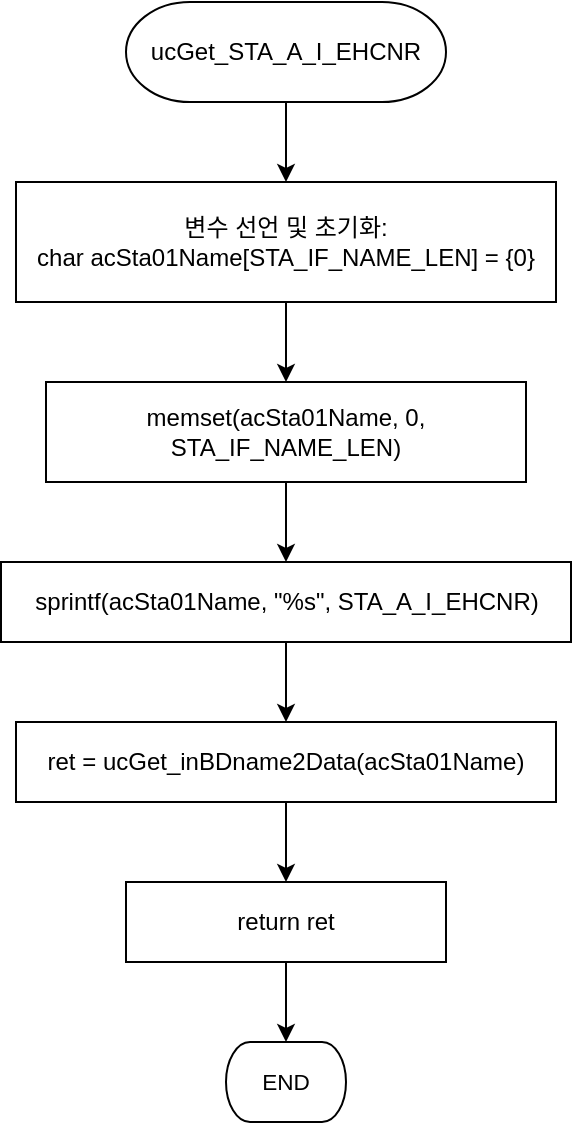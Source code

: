 <mxfile version="20.3.0" type="device" pages="9"><diagram id="JF5YSThCYbUpvrG5-Uv7" name="ucGet_STA_A_I_EHCNR"><mxGraphModel dx="1209" dy="844" grid="1" gridSize="10" guides="1" tooltips="1" connect="1" arrows="1" fold="1" page="1" pageScale="1" pageWidth="827" pageHeight="1169" math="0" shadow="0"><root><mxCell id="0"/><mxCell id="1" parent="0"/><UserObject label="&lt;div style=&quot;&quot;&gt;&lt;font style=&quot;direction: ltr; line-height: 120%; opacity: 1;&quot;&gt;ucGet_STA_A_I_EHCNR&lt;/font&gt;&lt;/div&gt;" tags="순서도" id="VVf051il2FHT8cpVRX6x-1"><mxCell style="verticalAlign=middle;align=center;overflow=width;vsdxID=2;fillColor=#FFFFFF;gradientColor=none;shape=stencil(tVLLDsIgEPwajiQIMfFe638Qu22JCM2Ctv69kK0Rm9qDibeZndkXC1NV6PUATIoQ0V9gNE3smToyKY3rAU1MiKmaqar1CB36m2uIDzo7M7r6e64wUZ4UOUWKB9GdIH4irzWu8B42vRrPScNFXZzN+5mvl3qJXE8mcPRRR+Pdh2Y1dsBTE95a3c0TkBRGgKEIb6wg1/r+ssCXd/vLCgm8z9caa+n6pb48dwrRV1H1Ew==);strokeColor=#000000;spacingTop=-1;spacingBottom=-1;spacingLeft=-1;spacingRight=-1;points=[[0.5,1,0],[0.5,0,0],[0,0.5,0],[1,0.5,0]];labelBackgroundColor=none;rounded=0;html=1;whiteSpace=wrap;strokeWidth=1;fontStyle=0" parent="1" vertex="1"><mxGeometry x="255" y="120" width="160" height="50" as="geometry"/></mxCell></UserObject><mxCell id="VVf051il2FHT8cpVRX6x-2" value="변수 선언 및 초기화:&lt;br&gt;char acSta01Name[STA_IF_NAME_LEN] = {0}" style="rounded=0;whiteSpace=wrap;html=1;strokeWidth=1;fontStyle=0;fillColor=none;strokeColor=#000000;" parent="1" vertex="1"><mxGeometry x="200" y="210" width="270" height="60" as="geometry"/></mxCell><mxCell id="VVf051il2FHT8cpVRX6x-3" value="memset(acSta01Name, 0, STA_IF_NAME_LEN)" style="rounded=0;whiteSpace=wrap;html=1;strokeWidth=1;fontStyle=0;fillColor=none;strokeColor=#000000;" parent="1" vertex="1"><mxGeometry x="215" y="310" width="240" height="50" as="geometry"/></mxCell><mxCell id="VVf051il2FHT8cpVRX6x-4" value="sprintf(acSta01Name, &quot;%s&quot;, STA_A_I_EHCNR)" style="rounded=0;whiteSpace=wrap;html=1;strokeWidth=1;fontStyle=0;fillColor=none;strokeColor=#000000;" parent="1" vertex="1"><mxGeometry x="192.5" y="400" width="285" height="40" as="geometry"/></mxCell><mxCell id="VVf051il2FHT8cpVRX6x-5" value="ret = ucGet_inBDname2Data(acSta01Name)" style="rounded=0;whiteSpace=wrap;html=1;strokeWidth=1;fontStyle=0;fillColor=none;strokeColor=#000000;" parent="1" vertex="1"><mxGeometry x="200" y="480" width="270" height="40" as="geometry"/></mxCell><mxCell id="VVf051il2FHT8cpVRX6x-6" value="return ret" style="rounded=0;whiteSpace=wrap;html=1;strokeWidth=1;fontStyle=0;fillColor=none;strokeColor=#000000;" parent="1" vertex="1"><mxGeometry x="255" y="560" width="160" height="40" as="geometry"/></mxCell><UserObject label="&lt;div style=&quot;font-size: 1px&quot;&gt;&lt;font style=&quot;font-size:11.29px;font-family:Arial;color:#000000;direction:ltr;letter-spacing:0px;line-height:120%;opacity:1&quot;&gt;END&lt;br&gt;&lt;/font&gt;&lt;/div&gt;" tags="순서도" id="VVf051il2FHT8cpVRX6x-7"><mxCell style="verticalAlign=middle;align=center;overflow=width;vsdxID=77;fillColor=#FFFFFF;gradientColor=none;shape=stencil(tVLLDsIgEPwajiQIMfFe638Qu22JCM2Ctv69kK0Rm9qDibeZndkXC1NV6PUATIoQ0V9gNE3smToyKY3rAU1MiKmaqar1CB36m2uIDzo7M7r6e64wUZ4UOUWKB9GdIH4irzWu8B42vRrPScNFXZzN+5mvl3qJXE8mcPRRR+Pdh2Y1dsBTE95a3c0TkBRGgKEIb6wg1/r+ssCXd/vLCgm8z9caa+n6pb48dwrRV1H1Ew==);strokeColor=#000000;spacingTop=-1;spacingBottom=-1;spacingLeft=-1;spacingRight=-1;points=[[0.5,1,0],[0.5,0,0],[0,0.5,0],[1,0.5,0]];labelBackgroundColor=none;rounded=0;html=1;whiteSpace=wrap;strokeWidth=1;fontStyle=0" parent="1" vertex="1"><mxGeometry x="305" y="640" width="60" height="40" as="geometry"/></mxCell></UserObject><mxCell id="VVf051il2FHT8cpVRX6x-8" value="" style="endArrow=classic;html=1;rounded=0;exitX=0.5;exitY=1;exitDx=0;exitDy=0;exitPerimeter=0;entryX=0.5;entryY=0;entryDx=0;entryDy=0;" parent="1" source="VVf051il2FHT8cpVRX6x-1" target="VVf051il2FHT8cpVRX6x-2" edge="1"><mxGeometry width="50" height="50" relative="1" as="geometry"><mxPoint x="335" y="190" as="sourcePoint"/><mxPoint x="335" y="210" as="targetPoint"/></mxGeometry></mxCell><mxCell id="VVf051il2FHT8cpVRX6x-9" value="" style="endArrow=classic;html=1;rounded=0;exitX=0.5;exitY=1;exitDx=0;exitDy=0;entryX=0.5;entryY=0;entryDx=0;entryDy=0;" parent="1" source="VVf051il2FHT8cpVRX6x-2" target="VVf051il2FHT8cpVRX6x-3" edge="1"><mxGeometry width="50" height="50" relative="1" as="geometry"><mxPoint x="335" y="280" as="sourcePoint"/><mxPoint x="335" y="310" as="targetPoint"/></mxGeometry></mxCell><mxCell id="VVf051il2FHT8cpVRX6x-10" value="" style="endArrow=classic;html=1;rounded=0;exitX=0.5;exitY=1;exitDx=0;exitDy=0;entryX=0.5;entryY=0;entryDx=0;entryDy=0;" parent="1" source="VVf051il2FHT8cpVRX6x-3" target="VVf051il2FHT8cpVRX6x-4" edge="1"><mxGeometry width="50" height="50" relative="1" as="geometry"><mxPoint x="335" y="380" as="sourcePoint"/><mxPoint x="335" y="410" as="targetPoint"/></mxGeometry></mxCell><mxCell id="VVf051il2FHT8cpVRX6x-11" value="" style="endArrow=classic;html=1;rounded=0;exitX=0.5;exitY=1;exitDx=0;exitDy=0;entryX=0.5;entryY=0;entryDx=0;entryDy=0;" parent="1" source="VVf051il2FHT8cpVRX6x-4" target="VVf051il2FHT8cpVRX6x-5" edge="1"><mxGeometry width="50" height="50" relative="1" as="geometry"><mxPoint x="335" y="480" as="sourcePoint"/><mxPoint x="335" y="510" as="targetPoint"/></mxGeometry></mxCell><mxCell id="VVf051il2FHT8cpVRX6x-12" value="" style="endArrow=classic;html=1;rounded=0;exitX=0.5;exitY=1;exitDx=0;exitDy=0;entryX=0.5;entryY=0;entryDx=0;entryDy=0;" parent="1" source="VVf051il2FHT8cpVRX6x-5" target="VVf051il2FHT8cpVRX6x-6" edge="1"><mxGeometry width="50" height="50" relative="1" as="geometry"><mxPoint x="335" y="580" as="sourcePoint"/><mxPoint x="335" y="610" as="targetPoint"/></mxGeometry></mxCell><mxCell id="VVf051il2FHT8cpVRX6x-13" value="" style="endArrow=classic;html=1;rounded=0;exitX=0.5;exitY=1;exitDx=0;exitDy=0;entryX=0.5;entryY=0;entryDx=0;entryDy=0;entryPerimeter=0;" parent="1" source="VVf051il2FHT8cpVRX6x-6" target="VVf051il2FHT8cpVRX6x-7" edge="1"><mxGeometry width="50" height="50" relative="1" as="geometry"><mxPoint x="335" y="670" as="sourcePoint"/><mxPoint x="335" y="700" as="targetPoint"/></mxGeometry></mxCell></root></mxGraphModel></diagram><diagram id="fxlUioOEhp_zy9DuxVka" name="ucGet_STA_A_I_EH3RR"><mxGraphModel dx="1209" dy="844" grid="1" gridSize="10" guides="1" tooltips="1" connect="1" arrows="1" fold="1" page="1" pageScale="1" pageWidth="827" pageHeight="1169" math="0" shadow="0"><root><mxCell id="0"/><mxCell id="1" parent="0"/><UserObject label="&lt;div style=&quot;&quot;&gt;&lt;font style=&quot;direction: ltr; line-height: 120%; opacity: 1;&quot;&gt;ucGet_STA_A_I_EH3RR&lt;/font&gt;&lt;/div&gt;" tags="순서도" id="hHKQQMg22RLlheOaLcoW-1"><mxCell style="verticalAlign=middle;align=center;overflow=width;vsdxID=2;fillColor=#FFFFFF;gradientColor=none;shape=stencil(tVLLDsIgEPwajiQIMfFe638Qu22JCM2Ctv69kK0Rm9qDibeZndkXC1NV6PUATIoQ0V9gNE3smToyKY3rAU1MiKmaqar1CB36m2uIDzo7M7r6e64wUZ4UOUWKB9GdIH4irzWu8B42vRrPScNFXZzN+5mvl3qJXE8mcPRRR+Pdh2Y1dsBTE95a3c0TkBRGgKEIb6wg1/r+ssCXd/vLCgm8z9caa+n6pb48dwrRV1H1Ew==);strokeColor=#000000;spacingTop=-1;spacingBottom=-1;spacingLeft=-1;spacingRight=-1;points=[[0.5,1,0],[0.5,0,0],[0,0.5,0],[1,0.5,0]];labelBackgroundColor=none;rounded=0;html=1;whiteSpace=wrap;strokeWidth=1;fontStyle=0" vertex="1" parent="1"><mxGeometry x="302.5" y="240" width="160" height="50" as="geometry"/></mxCell></UserObject><mxCell id="hHKQQMg22RLlheOaLcoW-2" value="변수 선언 및 초기화:&lt;br&gt;char acSta01Name[STA_IF_NAME_LEN] = {0}" style="rounded=0;whiteSpace=wrap;html=1;strokeWidth=1;fontStyle=0;fillColor=none;strokeColor=#000000;" vertex="1" parent="1"><mxGeometry x="247.5" y="330" width="270" height="60" as="geometry"/></mxCell><mxCell id="hHKQQMg22RLlheOaLcoW-3" value="memset(acSta01Name, 0, STA_IF_NAME_LEN)" style="rounded=0;whiteSpace=wrap;html=1;strokeWidth=1;fontStyle=0;fillColor=none;strokeColor=#000000;" vertex="1" parent="1"><mxGeometry x="262.5" y="430" width="240" height="50" as="geometry"/></mxCell><mxCell id="hHKQQMg22RLlheOaLcoW-4" value="sprintf(acSta01Name, &quot;%s&quot;, STA_A_I_EH3RR)" style="rounded=0;whiteSpace=wrap;html=1;strokeWidth=1;fontStyle=0;fillColor=none;strokeColor=#000000;" vertex="1" parent="1"><mxGeometry x="240" y="520" width="285" height="40" as="geometry"/></mxCell><mxCell id="hHKQQMg22RLlheOaLcoW-5" value="ret = ucGet_inBDname2Data(acSta01Name)" style="rounded=0;whiteSpace=wrap;html=1;strokeWidth=1;fontStyle=0;fillColor=none;strokeColor=#000000;" vertex="1" parent="1"><mxGeometry x="247.5" y="600" width="270" height="40" as="geometry"/></mxCell><mxCell id="hHKQQMg22RLlheOaLcoW-6" value="return ret" style="rounded=0;whiteSpace=wrap;html=1;strokeWidth=1;fontStyle=0;fillColor=none;strokeColor=#000000;" vertex="1" parent="1"><mxGeometry x="302.5" y="680" width="160" height="40" as="geometry"/></mxCell><UserObject label="&lt;div style=&quot;font-size: 1px&quot;&gt;&lt;font style=&quot;font-size:11.29px;font-family:Arial;color:#000000;direction:ltr;letter-spacing:0px;line-height:120%;opacity:1&quot;&gt;END&lt;br&gt;&lt;/font&gt;&lt;/div&gt;" tags="순서도" id="hHKQQMg22RLlheOaLcoW-7"><mxCell style="verticalAlign=middle;align=center;overflow=width;vsdxID=77;fillColor=#FFFFFF;gradientColor=none;shape=stencil(tVLLDsIgEPwajiQIMfFe638Qu22JCM2Ctv69kK0Rm9qDibeZndkXC1NV6PUATIoQ0V9gNE3smToyKY3rAU1MiKmaqar1CB36m2uIDzo7M7r6e64wUZ4UOUWKB9GdIH4irzWu8B42vRrPScNFXZzN+5mvl3qJXE8mcPRRR+Pdh2Y1dsBTE95a3c0TkBRGgKEIb6wg1/r+ssCXd/vLCgm8z9caa+n6pb48dwrRV1H1Ew==);strokeColor=#000000;spacingTop=-1;spacingBottom=-1;spacingLeft=-1;spacingRight=-1;points=[[0.5,1,0],[0.5,0,0],[0,0.5,0],[1,0.5,0]];labelBackgroundColor=none;rounded=0;html=1;whiteSpace=wrap;strokeWidth=1;fontStyle=0" vertex="1" parent="1"><mxGeometry x="352.5" y="760" width="60" height="40" as="geometry"/></mxCell></UserObject><mxCell id="hHKQQMg22RLlheOaLcoW-8" value="" style="endArrow=classic;html=1;rounded=0;exitX=0.5;exitY=1;exitDx=0;exitDy=0;exitPerimeter=0;entryX=0.5;entryY=0;entryDx=0;entryDy=0;" edge="1" parent="1" source="hHKQQMg22RLlheOaLcoW-1" target="hHKQQMg22RLlheOaLcoW-2"><mxGeometry width="50" height="50" relative="1" as="geometry"><mxPoint x="382.5" y="310" as="sourcePoint"/><mxPoint x="382.5" y="330" as="targetPoint"/></mxGeometry></mxCell><mxCell id="hHKQQMg22RLlheOaLcoW-9" value="" style="endArrow=classic;html=1;rounded=0;exitX=0.5;exitY=1;exitDx=0;exitDy=0;entryX=0.5;entryY=0;entryDx=0;entryDy=0;" edge="1" parent="1" source="hHKQQMg22RLlheOaLcoW-2" target="hHKQQMg22RLlheOaLcoW-3"><mxGeometry width="50" height="50" relative="1" as="geometry"><mxPoint x="382.5" y="400" as="sourcePoint"/><mxPoint x="382.5" y="430" as="targetPoint"/></mxGeometry></mxCell><mxCell id="hHKQQMg22RLlheOaLcoW-10" value="" style="endArrow=classic;html=1;rounded=0;exitX=0.5;exitY=1;exitDx=0;exitDy=0;entryX=0.5;entryY=0;entryDx=0;entryDy=0;" edge="1" parent="1" source="hHKQQMg22RLlheOaLcoW-3" target="hHKQQMg22RLlheOaLcoW-4"><mxGeometry width="50" height="50" relative="1" as="geometry"><mxPoint x="382.5" y="500" as="sourcePoint"/><mxPoint x="382.5" y="530" as="targetPoint"/></mxGeometry></mxCell><mxCell id="hHKQQMg22RLlheOaLcoW-11" value="" style="endArrow=classic;html=1;rounded=0;exitX=0.5;exitY=1;exitDx=0;exitDy=0;entryX=0.5;entryY=0;entryDx=0;entryDy=0;" edge="1" parent="1" source="hHKQQMg22RLlheOaLcoW-4" target="hHKQQMg22RLlheOaLcoW-5"><mxGeometry width="50" height="50" relative="1" as="geometry"><mxPoint x="382.5" y="600" as="sourcePoint"/><mxPoint x="382.5" y="630" as="targetPoint"/></mxGeometry></mxCell><mxCell id="hHKQQMg22RLlheOaLcoW-12" value="" style="endArrow=classic;html=1;rounded=0;exitX=0.5;exitY=1;exitDx=0;exitDy=0;entryX=0.5;entryY=0;entryDx=0;entryDy=0;" edge="1" parent="1" source="hHKQQMg22RLlheOaLcoW-5" target="hHKQQMg22RLlheOaLcoW-6"><mxGeometry width="50" height="50" relative="1" as="geometry"><mxPoint x="382.5" y="700" as="sourcePoint"/><mxPoint x="382.5" y="730" as="targetPoint"/></mxGeometry></mxCell><mxCell id="hHKQQMg22RLlheOaLcoW-13" value="" style="endArrow=classic;html=1;rounded=0;exitX=0.5;exitY=1;exitDx=0;exitDy=0;entryX=0.5;entryY=0;entryDx=0;entryDy=0;entryPerimeter=0;" edge="1" parent="1" source="hHKQQMg22RLlheOaLcoW-6" target="hHKQQMg22RLlheOaLcoW-7"><mxGeometry width="50" height="50" relative="1" as="geometry"><mxPoint x="382.5" y="790" as="sourcePoint"/><mxPoint x="382.5" y="820" as="targetPoint"/></mxGeometry></mxCell></root></mxGraphModel></diagram><diagram id="U5rBzvNs_hVD_idrNBX2" name="ucGet_STA_A_I_EHDNBLT"><mxGraphModel dx="1209" dy="844" grid="1" gridSize="10" guides="1" tooltips="1" connect="1" arrows="1" fold="1" page="1" pageScale="1" pageWidth="827" pageHeight="1169" math="0" shadow="0"><root><mxCell id="0"/><mxCell id="1" parent="0"/><UserObject label="&lt;div style=&quot;&quot;&gt;&lt;font style=&quot;direction: ltr; line-height: 120%; opacity: 1;&quot;&gt;ucGet_STA_A_I_EHDNBLT&lt;/font&gt;&lt;/div&gt;" tags="순서도" id="XOv6KcDKg864xvIsIvF7-1"><mxCell style="verticalAlign=middle;align=center;overflow=width;vsdxID=2;fillColor=#FFFFFF;gradientColor=none;shape=stencil(tVLLDsIgEPwajiQIMfFe638Qu22JCM2Ctv69kK0Rm9qDibeZndkXC1NV6PUATIoQ0V9gNE3smToyKY3rAU1MiKmaqar1CB36m2uIDzo7M7r6e64wUZ4UOUWKB9GdIH4irzWu8B42vRrPScNFXZzN+5mvl3qJXE8mcPRRR+Pdh2Y1dsBTE95a3c0TkBRGgKEIb6wg1/r+ssCXd/vLCgm8z9caa+n6pb48dwrRV1H1Ew==);strokeColor=#000000;spacingTop=-1;spacingBottom=-1;spacingLeft=-1;spacingRight=-1;points=[[0.5,1,0],[0.5,0,0],[0,0.5,0],[1,0.5,0]];labelBackgroundColor=none;rounded=0;html=1;whiteSpace=wrap;strokeWidth=1;fontStyle=0" vertex="1" parent="1"><mxGeometry x="312.5" y="90" width="160" height="50" as="geometry"/></mxCell></UserObject><mxCell id="XOv6KcDKg864xvIsIvF7-2" value="변수 선언 및 초기화:&lt;br&gt;char acSta01Name[STA_IF_NAME_LEN] = {0}" style="rounded=0;whiteSpace=wrap;html=1;strokeWidth=1;fontStyle=0;fillColor=none;strokeColor=#000000;" vertex="1" parent="1"><mxGeometry x="257.5" y="180" width="270" height="60" as="geometry"/></mxCell><mxCell id="XOv6KcDKg864xvIsIvF7-3" value="memset(acSta01Name, 0, STA_IF_NAME_LEN)" style="rounded=0;whiteSpace=wrap;html=1;strokeWidth=1;fontStyle=0;fillColor=none;strokeColor=#000000;" vertex="1" parent="1"><mxGeometry x="272.5" y="280" width="240" height="50" as="geometry"/></mxCell><mxCell id="XOv6KcDKg864xvIsIvF7-4" value="sprintf(acSta01Name, &quot;%s&quot;, STA_A_I_EHDNBLT)" style="rounded=0;whiteSpace=wrap;html=1;strokeWidth=1;fontStyle=0;fillColor=none;strokeColor=#000000;" vertex="1" parent="1"><mxGeometry x="250" y="370" width="285" height="40" as="geometry"/></mxCell><mxCell id="XOv6KcDKg864xvIsIvF7-5" value="ret = ucGet_inBDname2Data(acSta01Name)" style="rounded=0;whiteSpace=wrap;html=1;strokeWidth=1;fontStyle=0;fillColor=none;strokeColor=#000000;" vertex="1" parent="1"><mxGeometry x="257.5" y="450" width="270" height="40" as="geometry"/></mxCell><mxCell id="XOv6KcDKg864xvIsIvF7-6" value="return ret" style="rounded=0;whiteSpace=wrap;html=1;strokeWidth=1;fontStyle=0;fillColor=none;strokeColor=#000000;" vertex="1" parent="1"><mxGeometry x="312.5" y="530" width="160" height="40" as="geometry"/></mxCell><UserObject label="&lt;div style=&quot;font-size: 1px&quot;&gt;&lt;font style=&quot;font-size:11.29px;font-family:Arial;color:#000000;direction:ltr;letter-spacing:0px;line-height:120%;opacity:1&quot;&gt;END&lt;br&gt;&lt;/font&gt;&lt;/div&gt;" tags="순서도" id="XOv6KcDKg864xvIsIvF7-7"><mxCell style="verticalAlign=middle;align=center;overflow=width;vsdxID=77;fillColor=#FFFFFF;gradientColor=none;shape=stencil(tVLLDsIgEPwajiQIMfFe638Qu22JCM2Ctv69kK0Rm9qDibeZndkXC1NV6PUATIoQ0V9gNE3smToyKY3rAU1MiKmaqar1CB36m2uIDzo7M7r6e64wUZ4UOUWKB9GdIH4irzWu8B42vRrPScNFXZzN+5mvl3qJXE8mcPRRR+Pdh2Y1dsBTE95a3c0TkBRGgKEIb6wg1/r+ssCXd/vLCgm8z9caa+n6pb48dwrRV1H1Ew==);strokeColor=#000000;spacingTop=-1;spacingBottom=-1;spacingLeft=-1;spacingRight=-1;points=[[0.5,1,0],[0.5,0,0],[0,0.5,0],[1,0.5,0]];labelBackgroundColor=none;rounded=0;html=1;whiteSpace=wrap;strokeWidth=1;fontStyle=0" vertex="1" parent="1"><mxGeometry x="362.5" y="610" width="60" height="40" as="geometry"/></mxCell></UserObject><mxCell id="XOv6KcDKg864xvIsIvF7-8" value="" style="endArrow=classic;html=1;rounded=0;exitX=0.5;exitY=1;exitDx=0;exitDy=0;exitPerimeter=0;entryX=0.5;entryY=0;entryDx=0;entryDy=0;" edge="1" parent="1" source="XOv6KcDKg864xvIsIvF7-1" target="XOv6KcDKg864xvIsIvF7-2"><mxGeometry width="50" height="50" relative="1" as="geometry"><mxPoint x="392.5" y="160" as="sourcePoint"/><mxPoint x="392.5" y="180" as="targetPoint"/></mxGeometry></mxCell><mxCell id="XOv6KcDKg864xvIsIvF7-9" value="" style="endArrow=classic;html=1;rounded=0;exitX=0.5;exitY=1;exitDx=0;exitDy=0;entryX=0.5;entryY=0;entryDx=0;entryDy=0;" edge="1" parent="1" source="XOv6KcDKg864xvIsIvF7-2" target="XOv6KcDKg864xvIsIvF7-3"><mxGeometry width="50" height="50" relative="1" as="geometry"><mxPoint x="392.5" y="250" as="sourcePoint"/><mxPoint x="392.5" y="280" as="targetPoint"/></mxGeometry></mxCell><mxCell id="XOv6KcDKg864xvIsIvF7-10" value="" style="endArrow=classic;html=1;rounded=0;exitX=0.5;exitY=1;exitDx=0;exitDy=0;entryX=0.5;entryY=0;entryDx=0;entryDy=0;" edge="1" parent="1" source="XOv6KcDKg864xvIsIvF7-3" target="XOv6KcDKg864xvIsIvF7-4"><mxGeometry width="50" height="50" relative="1" as="geometry"><mxPoint x="392.5" y="350" as="sourcePoint"/><mxPoint x="392.5" y="380" as="targetPoint"/></mxGeometry></mxCell><mxCell id="XOv6KcDKg864xvIsIvF7-11" value="" style="endArrow=classic;html=1;rounded=0;exitX=0.5;exitY=1;exitDx=0;exitDy=0;entryX=0.5;entryY=0;entryDx=0;entryDy=0;" edge="1" parent="1" source="XOv6KcDKg864xvIsIvF7-4" target="XOv6KcDKg864xvIsIvF7-5"><mxGeometry width="50" height="50" relative="1" as="geometry"><mxPoint x="392.5" y="450" as="sourcePoint"/><mxPoint x="392.5" y="480" as="targetPoint"/></mxGeometry></mxCell><mxCell id="XOv6KcDKg864xvIsIvF7-12" value="" style="endArrow=classic;html=1;rounded=0;exitX=0.5;exitY=1;exitDx=0;exitDy=0;entryX=0.5;entryY=0;entryDx=0;entryDy=0;" edge="1" parent="1" source="XOv6KcDKg864xvIsIvF7-5" target="XOv6KcDKg864xvIsIvF7-6"><mxGeometry width="50" height="50" relative="1" as="geometry"><mxPoint x="392.5" y="550" as="sourcePoint"/><mxPoint x="392.5" y="580" as="targetPoint"/></mxGeometry></mxCell><mxCell id="XOv6KcDKg864xvIsIvF7-13" value="" style="endArrow=classic;html=1;rounded=0;exitX=0.5;exitY=1;exitDx=0;exitDy=0;entryX=0.5;entryY=0;entryDx=0;entryDy=0;entryPerimeter=0;" edge="1" parent="1" source="XOv6KcDKg864xvIsIvF7-6" target="XOv6KcDKg864xvIsIvF7-7"><mxGeometry width="50" height="50" relative="1" as="geometry"><mxPoint x="392.5" y="640" as="sourcePoint"/><mxPoint x="392.5" y="670" as="targetPoint"/></mxGeometry></mxCell></root></mxGraphModel></diagram><diagram id="LrIuHlH_7NUIN1f_V6l0" name="ucGet_STA_A_I_B7106T"><mxGraphModel dx="1209" dy="844" grid="1" gridSize="10" guides="1" tooltips="1" connect="1" arrows="1" fold="1" page="1" pageScale="1" pageWidth="827" pageHeight="1169" math="0" shadow="0"><root><mxCell id="0"/><mxCell id="1" parent="0"/><UserObject label="&lt;div style=&quot;&quot;&gt;&lt;font style=&quot;direction: ltr; line-height: 120%; opacity: 1;&quot;&gt;ucGet_STA_A_I_B7106T&lt;/font&gt;&lt;/div&gt;" tags="순서도" id="34v6-ER4ggX3UeIFVPXR-1"><mxCell style="verticalAlign=middle;align=center;overflow=width;vsdxID=2;fillColor=#FFFFFF;gradientColor=none;shape=stencil(tVLLDsIgEPwajiQIMfFe638Qu22JCM2Ctv69kK0Rm9qDibeZndkXC1NV6PUATIoQ0V9gNE3smToyKY3rAU1MiKmaqar1CB36m2uIDzo7M7r6e64wUZ4UOUWKB9GdIH4irzWu8B42vRrPScNFXZzN+5mvl3qJXE8mcPRRR+Pdh2Y1dsBTE95a3c0TkBRGgKEIb6wg1/r+ssCXd/vLCgm8z9caa+n6pb48dwrRV1H1Ew==);strokeColor=#000000;spacingTop=-1;spacingBottom=-1;spacingLeft=-1;spacingRight=-1;points=[[0.5,1,0],[0.5,0,0],[0,0.5,0],[1,0.5,0]];labelBackgroundColor=none;rounded=0;html=1;whiteSpace=wrap;strokeWidth=1;fontStyle=0" vertex="1" parent="1"><mxGeometry x="342.5" y="120" width="160" height="50" as="geometry"/></mxCell></UserObject><mxCell id="34v6-ER4ggX3UeIFVPXR-2" value="변수 선언 및 초기화:&lt;br&gt;char acSta01Name[STA_IF_NAME_LEN] = {0}" style="rounded=0;whiteSpace=wrap;html=1;strokeWidth=1;fontStyle=0;fillColor=none;strokeColor=#000000;" vertex="1" parent="1"><mxGeometry x="287.5" y="210" width="270" height="60" as="geometry"/></mxCell><mxCell id="34v6-ER4ggX3UeIFVPXR-3" value="memset(acSta01Name, 0, STA_IF_NAME_LEN)" style="rounded=0;whiteSpace=wrap;html=1;strokeWidth=1;fontStyle=0;fillColor=none;strokeColor=#000000;" vertex="1" parent="1"><mxGeometry x="302.5" y="310" width="240" height="50" as="geometry"/></mxCell><mxCell id="34v6-ER4ggX3UeIFVPXR-4" value="sprintf(acSta01Name, &quot;%s&quot;, STA_A_I_B7106T)" style="rounded=0;whiteSpace=wrap;html=1;strokeWidth=1;fontStyle=0;fillColor=none;strokeColor=#000000;" vertex="1" parent="1"><mxGeometry x="280" y="400" width="285" height="40" as="geometry"/></mxCell><mxCell id="34v6-ER4ggX3UeIFVPXR-5" value="ret = ucGet_inBDname2Data(acSta01Name)" style="rounded=0;whiteSpace=wrap;html=1;strokeWidth=1;fontStyle=0;fillColor=none;strokeColor=#000000;" vertex="1" parent="1"><mxGeometry x="287.5" y="480" width="270" height="40" as="geometry"/></mxCell><mxCell id="34v6-ER4ggX3UeIFVPXR-6" value="return ret" style="rounded=0;whiteSpace=wrap;html=1;strokeWidth=1;fontStyle=0;fillColor=none;strokeColor=#000000;" vertex="1" parent="1"><mxGeometry x="342.5" y="560" width="160" height="40" as="geometry"/></mxCell><UserObject label="&lt;div style=&quot;font-size: 1px&quot;&gt;&lt;font style=&quot;font-size:11.29px;font-family:Arial;color:#000000;direction:ltr;letter-spacing:0px;line-height:120%;opacity:1&quot;&gt;END&lt;br&gt;&lt;/font&gt;&lt;/div&gt;" tags="순서도" id="34v6-ER4ggX3UeIFVPXR-7"><mxCell style="verticalAlign=middle;align=center;overflow=width;vsdxID=77;fillColor=#FFFFFF;gradientColor=none;shape=stencil(tVLLDsIgEPwajiQIMfFe638Qu22JCM2Ctv69kK0Rm9qDibeZndkXC1NV6PUATIoQ0V9gNE3smToyKY3rAU1MiKmaqar1CB36m2uIDzo7M7r6e64wUZ4UOUWKB9GdIH4irzWu8B42vRrPScNFXZzN+5mvl3qJXE8mcPRRR+Pdh2Y1dsBTE95a3c0TkBRGgKEIb6wg1/r+ssCXd/vLCgm8z9caa+n6pb48dwrRV1H1Ew==);strokeColor=#000000;spacingTop=-1;spacingBottom=-1;spacingLeft=-1;spacingRight=-1;points=[[0.5,1,0],[0.5,0,0],[0,0.5,0],[1,0.5,0]];labelBackgroundColor=none;rounded=0;html=1;whiteSpace=wrap;strokeWidth=1;fontStyle=0" vertex="1" parent="1"><mxGeometry x="392.5" y="640" width="60" height="40" as="geometry"/></mxCell></UserObject><mxCell id="34v6-ER4ggX3UeIFVPXR-8" value="" style="endArrow=classic;html=1;rounded=0;exitX=0.5;exitY=1;exitDx=0;exitDy=0;exitPerimeter=0;entryX=0.5;entryY=0;entryDx=0;entryDy=0;" edge="1" parent="1" source="34v6-ER4ggX3UeIFVPXR-1" target="34v6-ER4ggX3UeIFVPXR-2"><mxGeometry width="50" height="50" relative="1" as="geometry"><mxPoint x="422.5" y="190" as="sourcePoint"/><mxPoint x="422.5" y="210" as="targetPoint"/></mxGeometry></mxCell><mxCell id="34v6-ER4ggX3UeIFVPXR-9" value="" style="endArrow=classic;html=1;rounded=0;exitX=0.5;exitY=1;exitDx=0;exitDy=0;entryX=0.5;entryY=0;entryDx=0;entryDy=0;" edge="1" parent="1" source="34v6-ER4ggX3UeIFVPXR-2" target="34v6-ER4ggX3UeIFVPXR-3"><mxGeometry width="50" height="50" relative="1" as="geometry"><mxPoint x="422.5" y="280" as="sourcePoint"/><mxPoint x="422.5" y="310" as="targetPoint"/></mxGeometry></mxCell><mxCell id="34v6-ER4ggX3UeIFVPXR-10" value="" style="endArrow=classic;html=1;rounded=0;exitX=0.5;exitY=1;exitDx=0;exitDy=0;entryX=0.5;entryY=0;entryDx=0;entryDy=0;" edge="1" parent="1" source="34v6-ER4ggX3UeIFVPXR-3" target="34v6-ER4ggX3UeIFVPXR-4"><mxGeometry width="50" height="50" relative="1" as="geometry"><mxPoint x="422.5" y="380" as="sourcePoint"/><mxPoint x="422.5" y="410" as="targetPoint"/></mxGeometry></mxCell><mxCell id="34v6-ER4ggX3UeIFVPXR-11" value="" style="endArrow=classic;html=1;rounded=0;exitX=0.5;exitY=1;exitDx=0;exitDy=0;entryX=0.5;entryY=0;entryDx=0;entryDy=0;" edge="1" parent="1" source="34v6-ER4ggX3UeIFVPXR-4" target="34v6-ER4ggX3UeIFVPXR-5"><mxGeometry width="50" height="50" relative="1" as="geometry"><mxPoint x="422.5" y="480" as="sourcePoint"/><mxPoint x="422.5" y="510" as="targetPoint"/></mxGeometry></mxCell><mxCell id="34v6-ER4ggX3UeIFVPXR-12" value="" style="endArrow=classic;html=1;rounded=0;exitX=0.5;exitY=1;exitDx=0;exitDy=0;entryX=0.5;entryY=0;entryDx=0;entryDy=0;" edge="1" parent="1" source="34v6-ER4ggX3UeIFVPXR-5" target="34v6-ER4ggX3UeIFVPXR-6"><mxGeometry width="50" height="50" relative="1" as="geometry"><mxPoint x="422.5" y="580" as="sourcePoint"/><mxPoint x="422.5" y="610" as="targetPoint"/></mxGeometry></mxCell><mxCell id="34v6-ER4ggX3UeIFVPXR-13" value="" style="endArrow=classic;html=1;rounded=0;exitX=0.5;exitY=1;exitDx=0;exitDy=0;entryX=0.5;entryY=0;entryDx=0;entryDy=0;entryPerimeter=0;" edge="1" parent="1" source="34v6-ER4ggX3UeIFVPXR-6" target="34v6-ER4ggX3UeIFVPXR-7"><mxGeometry width="50" height="50" relative="1" as="geometry"><mxPoint x="422.5" y="670" as="sourcePoint"/><mxPoint x="422.5" y="700" as="targetPoint"/></mxGeometry></mxCell></root></mxGraphModel></diagram><diagram id="0y10NSV3OPdtn4Q8PHBc" name="ucGet_STA_A_I_B7104T"><mxGraphModel dx="1209" dy="844" grid="1" gridSize="10" guides="1" tooltips="1" connect="1" arrows="1" fold="1" page="1" pageScale="1" pageWidth="827" pageHeight="1169" math="0" shadow="0"><root><mxCell id="0"/><mxCell id="1" parent="0"/><UserObject label="&lt;div style=&quot;&quot;&gt;&lt;font style=&quot;direction: ltr; line-height: 120%; opacity: 1;&quot;&gt;ucGet_STA_A_I_B7104T&lt;/font&gt;&lt;/div&gt;" tags="순서도" id="nAlT6E5ziCt8dM8_cCTz-1"><mxCell style="verticalAlign=middle;align=center;overflow=width;vsdxID=2;fillColor=#FFFFFF;gradientColor=none;shape=stencil(tVLLDsIgEPwajiQIMfFe638Qu22JCM2Ctv69kK0Rm9qDibeZndkXC1NV6PUATIoQ0V9gNE3smToyKY3rAU1MiKmaqar1CB36m2uIDzo7M7r6e64wUZ4UOUWKB9GdIH4irzWu8B42vRrPScNFXZzN+5mvl3qJXE8mcPRRR+Pdh2Y1dsBTE95a3c0TkBRGgKEIb6wg1/r+ssCXd/vLCgm8z9caa+n6pb48dwrRV1H1Ew==);strokeColor=#000000;spacingTop=-1;spacingBottom=-1;spacingLeft=-1;spacingRight=-1;points=[[0.5,1,0],[0.5,0,0],[0,0.5,0],[1,0.5,0]];labelBackgroundColor=none;rounded=0;html=1;whiteSpace=wrap;strokeWidth=1;fontStyle=0" vertex="1" parent="1"><mxGeometry x="322.5" y="120" width="160" height="50" as="geometry"/></mxCell></UserObject><mxCell id="nAlT6E5ziCt8dM8_cCTz-2" value="변수 선언 및 초기화:&lt;br&gt;char acSta01Name[STA_IF_NAME_LEN] = {0}" style="rounded=0;whiteSpace=wrap;html=1;strokeWidth=1;fontStyle=0;fillColor=none;strokeColor=#000000;" vertex="1" parent="1"><mxGeometry x="267.5" y="210" width="270" height="60" as="geometry"/></mxCell><mxCell id="nAlT6E5ziCt8dM8_cCTz-3" value="memset(acSta01Name, 0, STA_IF_NAME_LEN)" style="rounded=0;whiteSpace=wrap;html=1;strokeWidth=1;fontStyle=0;fillColor=none;strokeColor=#000000;" vertex="1" parent="1"><mxGeometry x="282.5" y="310" width="240" height="50" as="geometry"/></mxCell><mxCell id="nAlT6E5ziCt8dM8_cCTz-4" value="sprintf(acSta01Name, &quot;%s&quot;, STA_A_I_B7104T)" style="rounded=0;whiteSpace=wrap;html=1;strokeWidth=1;fontStyle=0;fillColor=none;strokeColor=#000000;" vertex="1" parent="1"><mxGeometry x="260" y="400" width="285" height="40" as="geometry"/></mxCell><mxCell id="nAlT6E5ziCt8dM8_cCTz-5" value="ret = ucGet_inBDname2Data(acSta01Name)" style="rounded=0;whiteSpace=wrap;html=1;strokeWidth=1;fontStyle=0;fillColor=none;strokeColor=#000000;" vertex="1" parent="1"><mxGeometry x="267.5" y="480" width="270" height="40" as="geometry"/></mxCell><mxCell id="nAlT6E5ziCt8dM8_cCTz-6" value="return ret" style="rounded=0;whiteSpace=wrap;html=1;strokeWidth=1;fontStyle=0;fillColor=none;strokeColor=#000000;" vertex="1" parent="1"><mxGeometry x="322.5" y="560" width="160" height="40" as="geometry"/></mxCell><UserObject label="&lt;div style=&quot;font-size: 1px&quot;&gt;&lt;font style=&quot;font-size:11.29px;font-family:Arial;color:#000000;direction:ltr;letter-spacing:0px;line-height:120%;opacity:1&quot;&gt;END&lt;br&gt;&lt;/font&gt;&lt;/div&gt;" tags="순서도" id="nAlT6E5ziCt8dM8_cCTz-7"><mxCell style="verticalAlign=middle;align=center;overflow=width;vsdxID=77;fillColor=#FFFFFF;gradientColor=none;shape=stencil(tVLLDsIgEPwajiQIMfFe638Qu22JCM2Ctv69kK0Rm9qDibeZndkXC1NV6PUATIoQ0V9gNE3smToyKY3rAU1MiKmaqar1CB36m2uIDzo7M7r6e64wUZ4UOUWKB9GdIH4irzWu8B42vRrPScNFXZzN+5mvl3qJXE8mcPRRR+Pdh2Y1dsBTE95a3c0TkBRGgKEIb6wg1/r+ssCXd/vLCgm8z9caa+n6pb48dwrRV1H1Ew==);strokeColor=#000000;spacingTop=-1;spacingBottom=-1;spacingLeft=-1;spacingRight=-1;points=[[0.5,1,0],[0.5,0,0],[0,0.5,0],[1,0.5,0]];labelBackgroundColor=none;rounded=0;html=1;whiteSpace=wrap;strokeWidth=1;fontStyle=0" vertex="1" parent="1"><mxGeometry x="372.5" y="640" width="60" height="40" as="geometry"/></mxCell></UserObject><mxCell id="nAlT6E5ziCt8dM8_cCTz-8" value="" style="endArrow=classic;html=1;rounded=0;exitX=0.5;exitY=1;exitDx=0;exitDy=0;exitPerimeter=0;entryX=0.5;entryY=0;entryDx=0;entryDy=0;" edge="1" parent="1" source="nAlT6E5ziCt8dM8_cCTz-1" target="nAlT6E5ziCt8dM8_cCTz-2"><mxGeometry width="50" height="50" relative="1" as="geometry"><mxPoint x="402.5" y="190" as="sourcePoint"/><mxPoint x="402.5" y="210" as="targetPoint"/></mxGeometry></mxCell><mxCell id="nAlT6E5ziCt8dM8_cCTz-9" value="" style="endArrow=classic;html=1;rounded=0;exitX=0.5;exitY=1;exitDx=0;exitDy=0;entryX=0.5;entryY=0;entryDx=0;entryDy=0;" edge="1" parent="1" source="nAlT6E5ziCt8dM8_cCTz-2" target="nAlT6E5ziCt8dM8_cCTz-3"><mxGeometry width="50" height="50" relative="1" as="geometry"><mxPoint x="402.5" y="280" as="sourcePoint"/><mxPoint x="402.5" y="310" as="targetPoint"/></mxGeometry></mxCell><mxCell id="nAlT6E5ziCt8dM8_cCTz-10" value="" style="endArrow=classic;html=1;rounded=0;exitX=0.5;exitY=1;exitDx=0;exitDy=0;entryX=0.5;entryY=0;entryDx=0;entryDy=0;" edge="1" parent="1" source="nAlT6E5ziCt8dM8_cCTz-3" target="nAlT6E5ziCt8dM8_cCTz-4"><mxGeometry width="50" height="50" relative="1" as="geometry"><mxPoint x="402.5" y="380" as="sourcePoint"/><mxPoint x="402.5" y="410" as="targetPoint"/></mxGeometry></mxCell><mxCell id="nAlT6E5ziCt8dM8_cCTz-11" value="" style="endArrow=classic;html=1;rounded=0;exitX=0.5;exitY=1;exitDx=0;exitDy=0;entryX=0.5;entryY=0;entryDx=0;entryDy=0;" edge="1" parent="1" source="nAlT6E5ziCt8dM8_cCTz-4" target="nAlT6E5ziCt8dM8_cCTz-5"><mxGeometry width="50" height="50" relative="1" as="geometry"><mxPoint x="402.5" y="480" as="sourcePoint"/><mxPoint x="402.5" y="510" as="targetPoint"/></mxGeometry></mxCell><mxCell id="nAlT6E5ziCt8dM8_cCTz-12" value="" style="endArrow=classic;html=1;rounded=0;exitX=0.5;exitY=1;exitDx=0;exitDy=0;entryX=0.5;entryY=0;entryDx=0;entryDy=0;" edge="1" parent="1" source="nAlT6E5ziCt8dM8_cCTz-5" target="nAlT6E5ziCt8dM8_cCTz-6"><mxGeometry width="50" height="50" relative="1" as="geometry"><mxPoint x="402.5" y="580" as="sourcePoint"/><mxPoint x="402.5" y="610" as="targetPoint"/></mxGeometry></mxCell><mxCell id="nAlT6E5ziCt8dM8_cCTz-13" value="" style="endArrow=classic;html=1;rounded=0;exitX=0.5;exitY=1;exitDx=0;exitDy=0;entryX=0.5;entryY=0;entryDx=0;entryDy=0;entryPerimeter=0;" edge="1" parent="1" source="nAlT6E5ziCt8dM8_cCTz-6" target="nAlT6E5ziCt8dM8_cCTz-7"><mxGeometry width="50" height="50" relative="1" as="geometry"><mxPoint x="402.5" y="670" as="sourcePoint"/><mxPoint x="402.5" y="700" as="targetPoint"/></mxGeometry></mxCell></root></mxGraphModel></diagram><diagram id="l1U0g8U-Q6_oMJ_F1BOg" name="ucGet_STA_A_I_B7102T"><mxGraphModel dx="1209" dy="844" grid="1" gridSize="10" guides="1" tooltips="1" connect="1" arrows="1" fold="1" page="1" pageScale="1" pageWidth="827" pageHeight="1169" math="0" shadow="0"><root><mxCell id="0"/><mxCell id="1" parent="0"/><UserObject label="&lt;div style=&quot;&quot;&gt;&lt;font style=&quot;direction: ltr; line-height: 120%; opacity: 1;&quot;&gt;ucGet_STA_A_I_B7102T&lt;/font&gt;&lt;/div&gt;" tags="순서도" id="xyn3Qx6Gltq_1KDxYupV-1"><mxCell style="verticalAlign=middle;align=center;overflow=width;vsdxID=2;fillColor=#FFFFFF;gradientColor=none;shape=stencil(tVLLDsIgEPwajiQIMfFe638Qu22JCM2Ctv69kK0Rm9qDibeZndkXC1NV6PUATIoQ0V9gNE3smToyKY3rAU1MiKmaqar1CB36m2uIDzo7M7r6e64wUZ4UOUWKB9GdIH4irzWu8B42vRrPScNFXZzN+5mvl3qJXE8mcPRRR+Pdh2Y1dsBTE95a3c0TkBRGgKEIb6wg1/r+ssCXd/vLCgm8z9caa+n6pb48dwrRV1H1Ew==);strokeColor=#000000;spacingTop=-1;spacingBottom=-1;spacingLeft=-1;spacingRight=-1;points=[[0.5,1,0],[0.5,0,0],[0,0.5,0],[1,0.5,0]];labelBackgroundColor=none;rounded=0;html=1;whiteSpace=wrap;strokeWidth=1;fontStyle=0" vertex="1" parent="1"><mxGeometry x="332.5" y="140" width="160" height="50" as="geometry"/></mxCell></UserObject><mxCell id="xyn3Qx6Gltq_1KDxYupV-2" value="변수 선언 및 초기화:&lt;br&gt;char acSta01Name[STA_IF_NAME_LEN] = {0}" style="rounded=0;whiteSpace=wrap;html=1;strokeWidth=1;fontStyle=0;fillColor=none;strokeColor=#000000;" vertex="1" parent="1"><mxGeometry x="277.5" y="230" width="270" height="60" as="geometry"/></mxCell><mxCell id="xyn3Qx6Gltq_1KDxYupV-3" value="memset(acSta01Name, 0, STA_IF_NAME_LEN)" style="rounded=0;whiteSpace=wrap;html=1;strokeWidth=1;fontStyle=0;fillColor=none;strokeColor=#000000;" vertex="1" parent="1"><mxGeometry x="292.5" y="330" width="240" height="50" as="geometry"/></mxCell><mxCell id="xyn3Qx6Gltq_1KDxYupV-4" value="sprintf(acSta01Name, &quot;%s&quot;, STA_A_I_B7102T)" style="rounded=0;whiteSpace=wrap;html=1;strokeWidth=1;fontStyle=0;fillColor=none;strokeColor=#000000;" vertex="1" parent="1"><mxGeometry x="270" y="420" width="285" height="40" as="geometry"/></mxCell><mxCell id="xyn3Qx6Gltq_1KDxYupV-5" value="ret = ucGet_inBDname2Data(acSta01Name)" style="rounded=0;whiteSpace=wrap;html=1;strokeWidth=1;fontStyle=0;fillColor=none;strokeColor=#000000;" vertex="1" parent="1"><mxGeometry x="277.5" y="500" width="270" height="40" as="geometry"/></mxCell><mxCell id="xyn3Qx6Gltq_1KDxYupV-6" value="return ret" style="rounded=0;whiteSpace=wrap;html=1;strokeWidth=1;fontStyle=0;fillColor=none;strokeColor=#000000;" vertex="1" parent="1"><mxGeometry x="332.5" y="580" width="160" height="40" as="geometry"/></mxCell><UserObject label="&lt;div style=&quot;font-size: 1px&quot;&gt;&lt;font style=&quot;font-size:11.29px;font-family:Arial;color:#000000;direction:ltr;letter-spacing:0px;line-height:120%;opacity:1&quot;&gt;END&lt;br&gt;&lt;/font&gt;&lt;/div&gt;" tags="순서도" id="xyn3Qx6Gltq_1KDxYupV-7"><mxCell style="verticalAlign=middle;align=center;overflow=width;vsdxID=77;fillColor=#FFFFFF;gradientColor=none;shape=stencil(tVLLDsIgEPwajiQIMfFe638Qu22JCM2Ctv69kK0Rm9qDibeZndkXC1NV6PUATIoQ0V9gNE3smToyKY3rAU1MiKmaqar1CB36m2uIDzo7M7r6e64wUZ4UOUWKB9GdIH4irzWu8B42vRrPScNFXZzN+5mvl3qJXE8mcPRRR+Pdh2Y1dsBTE95a3c0TkBRGgKEIb6wg1/r+ssCXd/vLCgm8z9caa+n6pb48dwrRV1H1Ew==);strokeColor=#000000;spacingTop=-1;spacingBottom=-1;spacingLeft=-1;spacingRight=-1;points=[[0.5,1,0],[0.5,0,0],[0,0.5,0],[1,0.5,0]];labelBackgroundColor=none;rounded=0;html=1;whiteSpace=wrap;strokeWidth=1;fontStyle=0" vertex="1" parent="1"><mxGeometry x="382.5" y="660" width="60" height="40" as="geometry"/></mxCell></UserObject><mxCell id="xyn3Qx6Gltq_1KDxYupV-8" value="" style="endArrow=classic;html=1;rounded=0;exitX=0.5;exitY=1;exitDx=0;exitDy=0;exitPerimeter=0;entryX=0.5;entryY=0;entryDx=0;entryDy=0;" edge="1" parent="1" source="xyn3Qx6Gltq_1KDxYupV-1" target="xyn3Qx6Gltq_1KDxYupV-2"><mxGeometry width="50" height="50" relative="1" as="geometry"><mxPoint x="412.5" y="210" as="sourcePoint"/><mxPoint x="412.5" y="230" as="targetPoint"/></mxGeometry></mxCell><mxCell id="xyn3Qx6Gltq_1KDxYupV-9" value="" style="endArrow=classic;html=1;rounded=0;exitX=0.5;exitY=1;exitDx=0;exitDy=0;entryX=0.5;entryY=0;entryDx=0;entryDy=0;" edge="1" parent="1" source="xyn3Qx6Gltq_1KDxYupV-2" target="xyn3Qx6Gltq_1KDxYupV-3"><mxGeometry width="50" height="50" relative="1" as="geometry"><mxPoint x="412.5" y="300" as="sourcePoint"/><mxPoint x="412.5" y="330" as="targetPoint"/></mxGeometry></mxCell><mxCell id="xyn3Qx6Gltq_1KDxYupV-10" value="" style="endArrow=classic;html=1;rounded=0;exitX=0.5;exitY=1;exitDx=0;exitDy=0;entryX=0.5;entryY=0;entryDx=0;entryDy=0;" edge="1" parent="1" source="xyn3Qx6Gltq_1KDxYupV-3" target="xyn3Qx6Gltq_1KDxYupV-4"><mxGeometry width="50" height="50" relative="1" as="geometry"><mxPoint x="412.5" y="400" as="sourcePoint"/><mxPoint x="412.5" y="430" as="targetPoint"/></mxGeometry></mxCell><mxCell id="xyn3Qx6Gltq_1KDxYupV-11" value="" style="endArrow=classic;html=1;rounded=0;exitX=0.5;exitY=1;exitDx=0;exitDy=0;entryX=0.5;entryY=0;entryDx=0;entryDy=0;" edge="1" parent="1" source="xyn3Qx6Gltq_1KDxYupV-4" target="xyn3Qx6Gltq_1KDxYupV-5"><mxGeometry width="50" height="50" relative="1" as="geometry"><mxPoint x="412.5" y="500" as="sourcePoint"/><mxPoint x="412.5" y="530" as="targetPoint"/></mxGeometry></mxCell><mxCell id="xyn3Qx6Gltq_1KDxYupV-12" value="" style="endArrow=classic;html=1;rounded=0;exitX=0.5;exitY=1;exitDx=0;exitDy=0;entryX=0.5;entryY=0;entryDx=0;entryDy=0;" edge="1" parent="1" source="xyn3Qx6Gltq_1KDxYupV-5" target="xyn3Qx6Gltq_1KDxYupV-6"><mxGeometry width="50" height="50" relative="1" as="geometry"><mxPoint x="412.5" y="600" as="sourcePoint"/><mxPoint x="412.5" y="630" as="targetPoint"/></mxGeometry></mxCell><mxCell id="xyn3Qx6Gltq_1KDxYupV-13" value="" style="endArrow=classic;html=1;rounded=0;exitX=0.5;exitY=1;exitDx=0;exitDy=0;entryX=0.5;entryY=0;entryDx=0;entryDy=0;entryPerimeter=0;" edge="1" parent="1" source="xyn3Qx6Gltq_1KDxYupV-6" target="xyn3Qx6Gltq_1KDxYupV-7"><mxGeometry width="50" height="50" relative="1" as="geometry"><mxPoint x="412.5" y="690" as="sourcePoint"/><mxPoint x="412.5" y="720" as="targetPoint"/></mxGeometry></mxCell></root></mxGraphModel></diagram><diagram id="S97keuRQoTJQI5LNYuB_" name="ucGet_STA_A_I_DN03_SFR"><mxGraphModel dx="1209" dy="844" grid="1" gridSize="10" guides="1" tooltips="1" connect="1" arrows="1" fold="1" page="1" pageScale="1" pageWidth="827" pageHeight="1169" math="0" shadow="0"><root><mxCell id="0"/><mxCell id="1" parent="0"/><UserObject label="&lt;div style=&quot;&quot;&gt;&lt;font style=&quot;direction: ltr; line-height: 120%; opacity: 1;&quot;&gt;ucGet_STA_A_I_DN03_SFR&lt;/font&gt;&lt;/div&gt;" tags="순서도" id="67HJ9AVjC3aDtlJOcKqE-1"><mxCell style="verticalAlign=middle;align=center;overflow=width;vsdxID=2;fillColor=#FFFFFF;gradientColor=none;shape=stencil(tVLLDsIgEPwajiQIMfFe638Qu22JCM2Ctv69kK0Rm9qDibeZndkXC1NV6PUATIoQ0V9gNE3smToyKY3rAU1MiKmaqar1CB36m2uIDzo7M7r6e64wUZ4UOUWKB9GdIH4irzWu8B42vRrPScNFXZzN+5mvl3qJXE8mcPRRR+Pdh2Y1dsBTE95a3c0TkBRGgKEIb6wg1/r+ssCXd/vLCgm8z9caa+n6pb48dwrRV1H1Ew==);strokeColor=#000000;spacingTop=-1;spacingBottom=-1;spacingLeft=-1;spacingRight=-1;points=[[0.5,1,0],[0.5,0,0],[0,0.5,0],[1,0.5,0]];labelBackgroundColor=none;rounded=0;html=1;whiteSpace=wrap;strokeWidth=1;fontStyle=0" vertex="1" parent="1"><mxGeometry x="253.75" y="50" width="177.5" height="50" as="geometry"/></mxCell></UserObject><mxCell id="67HJ9AVjC3aDtlJOcKqE-2" value="변수 선언 및 초기화:&lt;br&gt;char acSta01Name[STA_IF_NAME_LEN] = {0}" style="rounded=0;whiteSpace=wrap;html=1;strokeWidth=1;fontStyle=0;fillColor=none;strokeColor=#000000;" vertex="1" parent="1"><mxGeometry x="207.5" y="140" width="270" height="60" as="geometry"/></mxCell><mxCell id="67HJ9AVjC3aDtlJOcKqE-3" value="memset(acSta01Name, 0, STA_IF_NAME_LEN)" style="rounded=0;whiteSpace=wrap;html=1;strokeWidth=1;fontStyle=0;fillColor=none;strokeColor=#000000;" vertex="1" parent="1"><mxGeometry x="222.5" y="240" width="240" height="50" as="geometry"/></mxCell><mxCell id="67HJ9AVjC3aDtlJOcKqE-4" value="sprintf(acSta01Name, &quot;%s&quot;, STA_A_I_DN03_SFR)" style="rounded=0;whiteSpace=wrap;html=1;strokeWidth=1;fontStyle=0;fillColor=none;strokeColor=#000000;" vertex="1" parent="1"><mxGeometry x="200" y="330" width="285" height="40" as="geometry"/></mxCell><mxCell id="67HJ9AVjC3aDtlJOcKqE-5" value="ret = ucGet_inBDname2Data(acSta01Name)" style="rounded=0;whiteSpace=wrap;html=1;strokeWidth=1;fontStyle=0;fillColor=none;strokeColor=#000000;" vertex="1" parent="1"><mxGeometry x="207.5" y="410" width="270" height="40" as="geometry"/></mxCell><mxCell id="67HJ9AVjC3aDtlJOcKqE-6" value="return ret" style="rounded=0;whiteSpace=wrap;html=1;strokeWidth=1;fontStyle=0;fillColor=none;strokeColor=#000000;" vertex="1" parent="1"><mxGeometry x="262.5" y="490" width="160" height="40" as="geometry"/></mxCell><UserObject label="&lt;div style=&quot;font-size: 1px&quot;&gt;&lt;font style=&quot;font-size:11.29px;font-family:Arial;color:#000000;direction:ltr;letter-spacing:0px;line-height:120%;opacity:1&quot;&gt;END&lt;br&gt;&lt;/font&gt;&lt;/div&gt;" tags="순서도" id="67HJ9AVjC3aDtlJOcKqE-7"><mxCell style="verticalAlign=middle;align=center;overflow=width;vsdxID=77;fillColor=#FFFFFF;gradientColor=none;shape=stencil(tVLLDsIgEPwajiQIMfFe638Qu22JCM2Ctv69kK0Rm9qDibeZndkXC1NV6PUATIoQ0V9gNE3smToyKY3rAU1MiKmaqar1CB36m2uIDzo7M7r6e64wUZ4UOUWKB9GdIH4irzWu8B42vRrPScNFXZzN+5mvl3qJXE8mcPRRR+Pdh2Y1dsBTE95a3c0TkBRGgKEIb6wg1/r+ssCXd/vLCgm8z9caa+n6pb48dwrRV1H1Ew==);strokeColor=#000000;spacingTop=-1;spacingBottom=-1;spacingLeft=-1;spacingRight=-1;points=[[0.5,1,0],[0.5,0,0],[0,0.5,0],[1,0.5,0]];labelBackgroundColor=none;rounded=0;html=1;whiteSpace=wrap;strokeWidth=1;fontStyle=0" vertex="1" parent="1"><mxGeometry x="312.5" y="570" width="60" height="40" as="geometry"/></mxCell></UserObject><mxCell id="67HJ9AVjC3aDtlJOcKqE-8" value="" style="endArrow=classic;html=1;rounded=0;exitX=0.5;exitY=1;exitDx=0;exitDy=0;exitPerimeter=0;entryX=0.5;entryY=0;entryDx=0;entryDy=0;" edge="1" parent="1" source="67HJ9AVjC3aDtlJOcKqE-1" target="67HJ9AVjC3aDtlJOcKqE-2"><mxGeometry width="50" height="50" relative="1" as="geometry"><mxPoint x="342.5" y="120" as="sourcePoint"/><mxPoint x="342.5" y="140" as="targetPoint"/></mxGeometry></mxCell><mxCell id="67HJ9AVjC3aDtlJOcKqE-9" value="" style="endArrow=classic;html=1;rounded=0;exitX=0.5;exitY=1;exitDx=0;exitDy=0;entryX=0.5;entryY=0;entryDx=0;entryDy=0;" edge="1" parent="1" source="67HJ9AVjC3aDtlJOcKqE-2" target="67HJ9AVjC3aDtlJOcKqE-3"><mxGeometry width="50" height="50" relative="1" as="geometry"><mxPoint x="342.5" y="210" as="sourcePoint"/><mxPoint x="342.5" y="240" as="targetPoint"/></mxGeometry></mxCell><mxCell id="67HJ9AVjC3aDtlJOcKqE-10" value="" style="endArrow=classic;html=1;rounded=0;exitX=0.5;exitY=1;exitDx=0;exitDy=0;entryX=0.5;entryY=0;entryDx=0;entryDy=0;" edge="1" parent="1" source="67HJ9AVjC3aDtlJOcKqE-3" target="67HJ9AVjC3aDtlJOcKqE-4"><mxGeometry width="50" height="50" relative="1" as="geometry"><mxPoint x="342.5" y="310" as="sourcePoint"/><mxPoint x="342.5" y="340" as="targetPoint"/></mxGeometry></mxCell><mxCell id="67HJ9AVjC3aDtlJOcKqE-11" value="" style="endArrow=classic;html=1;rounded=0;exitX=0.5;exitY=1;exitDx=0;exitDy=0;entryX=0.5;entryY=0;entryDx=0;entryDy=0;" edge="1" parent="1" source="67HJ9AVjC3aDtlJOcKqE-4" target="67HJ9AVjC3aDtlJOcKqE-5"><mxGeometry width="50" height="50" relative="1" as="geometry"><mxPoint x="342.5" y="410" as="sourcePoint"/><mxPoint x="342.5" y="440" as="targetPoint"/></mxGeometry></mxCell><mxCell id="67HJ9AVjC3aDtlJOcKqE-12" value="" style="endArrow=classic;html=1;rounded=0;exitX=0.5;exitY=1;exitDx=0;exitDy=0;entryX=0.5;entryY=0;entryDx=0;entryDy=0;" edge="1" parent="1" source="67HJ9AVjC3aDtlJOcKqE-5" target="67HJ9AVjC3aDtlJOcKqE-6"><mxGeometry width="50" height="50" relative="1" as="geometry"><mxPoint x="342.5" y="510" as="sourcePoint"/><mxPoint x="342.5" y="540" as="targetPoint"/></mxGeometry></mxCell><mxCell id="67HJ9AVjC3aDtlJOcKqE-13" value="" style="endArrow=classic;html=1;rounded=0;exitX=0.5;exitY=1;exitDx=0;exitDy=0;entryX=0.5;entryY=0;entryDx=0;entryDy=0;entryPerimeter=0;" edge="1" parent="1" source="67HJ9AVjC3aDtlJOcKqE-6" target="67HJ9AVjC3aDtlJOcKqE-7"><mxGeometry width="50" height="50" relative="1" as="geometry"><mxPoint x="342.5" y="600" as="sourcePoint"/><mxPoint x="342.5" y="630" as="targetPoint"/></mxGeometry></mxCell></root></mxGraphModel></diagram><diagram id="hs8eKgO1XsXJQw_jzh2l" name="ucGet_STA_A_I_DN02_SFR"><mxGraphModel dx="1209" dy="844" grid="1" gridSize="10" guides="1" tooltips="1" connect="1" arrows="1" fold="1" page="1" pageScale="1" pageWidth="827" pageHeight="1169" math="0" shadow="0"><root><mxCell id="0"/><mxCell id="1" parent="0"/><UserObject label="&lt;div style=&quot;&quot;&gt;&lt;font style=&quot;direction: ltr; line-height: 120%; opacity: 1;&quot;&gt;ucGet_STA_A_I_DN02_SFR&lt;/font&gt;&lt;/div&gt;" tags="순서도" id="bBjJpQ2VsQuCySwbXXYQ-1"><mxCell style="verticalAlign=middle;align=center;overflow=width;vsdxID=2;fillColor=#FFFFFF;gradientColor=none;shape=stencil(tVLLDsIgEPwajiQIMfFe638Qu22JCM2Ctv69kK0Rm9qDibeZndkXC1NV6PUATIoQ0V9gNE3smToyKY3rAU1MiKmaqar1CB36m2uIDzo7M7r6e64wUZ4UOUWKB9GdIH4irzWu8B42vRrPScNFXZzN+5mvl3qJXE8mcPRRR+Pdh2Y1dsBTE95a3c0TkBRGgKEIb6wg1/r+ssCXd/vLCgm8z9caa+n6pb48dwrRV1H1Ew==);strokeColor=#000000;spacingTop=-1;spacingBottom=-1;spacingLeft=-1;spacingRight=-1;points=[[0.5,1,0],[0.5,0,0],[0,0.5,0],[1,0.5,0]];labelBackgroundColor=none;rounded=0;html=1;whiteSpace=wrap;strokeWidth=1;fontStyle=0" parent="1" vertex="1"><mxGeometry x="223.75" y="60" width="177.5" height="50" as="geometry"/></mxCell></UserObject><mxCell id="bBjJpQ2VsQuCySwbXXYQ-2" value="변수 선언 및 초기화:&lt;br&gt;char acSta01Name[STA_IF_NAME_LEN] = {0}" style="rounded=0;whiteSpace=wrap;html=1;strokeWidth=1;fontStyle=0;fillColor=none;strokeColor=#000000;" parent="1" vertex="1"><mxGeometry x="177.5" y="150" width="270" height="60" as="geometry"/></mxCell><mxCell id="bBjJpQ2VsQuCySwbXXYQ-3" value="memset(acSta01Name, 0, STA_IF_NAME_LEN)" style="rounded=0;whiteSpace=wrap;html=1;strokeWidth=1;fontStyle=0;fillColor=none;strokeColor=#000000;" parent="1" vertex="1"><mxGeometry x="192.5" y="250" width="240" height="50" as="geometry"/></mxCell><mxCell id="bBjJpQ2VsQuCySwbXXYQ-4" value="sprintf(acSta01Name, &quot;%s&quot;, STA_A_I_DN02_SFR)" style="rounded=0;whiteSpace=wrap;html=1;strokeWidth=1;fontStyle=0;fillColor=none;strokeColor=#000000;" parent="1" vertex="1"><mxGeometry x="170" y="340" width="285" height="40" as="geometry"/></mxCell><mxCell id="bBjJpQ2VsQuCySwbXXYQ-5" value="ret = ucGet_inBDname2Data(acSta01Name)" style="rounded=0;whiteSpace=wrap;html=1;strokeWidth=1;fontStyle=0;fillColor=none;strokeColor=#000000;" parent="1" vertex="1"><mxGeometry x="177.5" y="420" width="270" height="40" as="geometry"/></mxCell><mxCell id="bBjJpQ2VsQuCySwbXXYQ-6" value="return ret" style="rounded=0;whiteSpace=wrap;html=1;strokeWidth=1;fontStyle=0;fillColor=none;strokeColor=#000000;" parent="1" vertex="1"><mxGeometry x="232.5" y="500" width="160" height="40" as="geometry"/></mxCell><UserObject label="&lt;div style=&quot;font-size: 1px&quot;&gt;&lt;font style=&quot;font-size:11.29px;font-family:Arial;color:#000000;direction:ltr;letter-spacing:0px;line-height:120%;opacity:1&quot;&gt;END&lt;br&gt;&lt;/font&gt;&lt;/div&gt;" tags="순서도" id="bBjJpQ2VsQuCySwbXXYQ-7"><mxCell style="verticalAlign=middle;align=center;overflow=width;vsdxID=77;fillColor=#FFFFFF;gradientColor=none;shape=stencil(tVLLDsIgEPwajiQIMfFe638Qu22JCM2Ctv69kK0Rm9qDibeZndkXC1NV6PUATIoQ0V9gNE3smToyKY3rAU1MiKmaqar1CB36m2uIDzo7M7r6e64wUZ4UOUWKB9GdIH4irzWu8B42vRrPScNFXZzN+5mvl3qJXE8mcPRRR+Pdh2Y1dsBTE95a3c0TkBRGgKEIb6wg1/r+ssCXd/vLCgm8z9caa+n6pb48dwrRV1H1Ew==);strokeColor=#000000;spacingTop=-1;spacingBottom=-1;spacingLeft=-1;spacingRight=-1;points=[[0.5,1,0],[0.5,0,0],[0,0.5,0],[1,0.5,0]];labelBackgroundColor=none;rounded=0;html=1;whiteSpace=wrap;strokeWidth=1;fontStyle=0" parent="1" vertex="1"><mxGeometry x="282.5" y="580" width="60" height="40" as="geometry"/></mxCell></UserObject><mxCell id="bBjJpQ2VsQuCySwbXXYQ-8" value="" style="endArrow=classic;html=1;rounded=0;exitX=0.5;exitY=1;exitDx=0;exitDy=0;exitPerimeter=0;entryX=0.5;entryY=0;entryDx=0;entryDy=0;" parent="1" source="bBjJpQ2VsQuCySwbXXYQ-1" target="bBjJpQ2VsQuCySwbXXYQ-2" edge="1"><mxGeometry width="50" height="50" relative="1" as="geometry"><mxPoint x="312.5" y="130" as="sourcePoint"/><mxPoint x="312.5" y="150" as="targetPoint"/></mxGeometry></mxCell><mxCell id="bBjJpQ2VsQuCySwbXXYQ-9" value="" style="endArrow=classic;html=1;rounded=0;exitX=0.5;exitY=1;exitDx=0;exitDy=0;entryX=0.5;entryY=0;entryDx=0;entryDy=0;" parent="1" source="bBjJpQ2VsQuCySwbXXYQ-2" target="bBjJpQ2VsQuCySwbXXYQ-3" edge="1"><mxGeometry width="50" height="50" relative="1" as="geometry"><mxPoint x="312.5" y="220" as="sourcePoint"/><mxPoint x="312.5" y="250" as="targetPoint"/></mxGeometry></mxCell><mxCell id="bBjJpQ2VsQuCySwbXXYQ-10" value="" style="endArrow=classic;html=1;rounded=0;exitX=0.5;exitY=1;exitDx=0;exitDy=0;entryX=0.5;entryY=0;entryDx=0;entryDy=0;" parent="1" source="bBjJpQ2VsQuCySwbXXYQ-3" target="bBjJpQ2VsQuCySwbXXYQ-4" edge="1"><mxGeometry width="50" height="50" relative="1" as="geometry"><mxPoint x="312.5" y="320" as="sourcePoint"/><mxPoint x="312.5" y="350" as="targetPoint"/></mxGeometry></mxCell><mxCell id="bBjJpQ2VsQuCySwbXXYQ-11" value="" style="endArrow=classic;html=1;rounded=0;exitX=0.5;exitY=1;exitDx=0;exitDy=0;entryX=0.5;entryY=0;entryDx=0;entryDy=0;" parent="1" source="bBjJpQ2VsQuCySwbXXYQ-4" target="bBjJpQ2VsQuCySwbXXYQ-5" edge="1"><mxGeometry width="50" height="50" relative="1" as="geometry"><mxPoint x="312.5" y="420" as="sourcePoint"/><mxPoint x="312.5" y="450" as="targetPoint"/></mxGeometry></mxCell><mxCell id="bBjJpQ2VsQuCySwbXXYQ-12" value="" style="endArrow=classic;html=1;rounded=0;exitX=0.5;exitY=1;exitDx=0;exitDy=0;entryX=0.5;entryY=0;entryDx=0;entryDy=0;" parent="1" source="bBjJpQ2VsQuCySwbXXYQ-5" target="bBjJpQ2VsQuCySwbXXYQ-6" edge="1"><mxGeometry width="50" height="50" relative="1" as="geometry"><mxPoint x="312.5" y="520" as="sourcePoint"/><mxPoint x="312.5" y="550" as="targetPoint"/></mxGeometry></mxCell><mxCell id="bBjJpQ2VsQuCySwbXXYQ-13" value="" style="endArrow=classic;html=1;rounded=0;exitX=0.5;exitY=1;exitDx=0;exitDy=0;entryX=0.5;entryY=0;entryDx=0;entryDy=0;entryPerimeter=0;" parent="1" source="bBjJpQ2VsQuCySwbXXYQ-6" target="bBjJpQ2VsQuCySwbXXYQ-7" edge="1"><mxGeometry width="50" height="50" relative="1" as="geometry"><mxPoint x="312.5" y="610" as="sourcePoint"/><mxPoint x="312.5" y="640" as="targetPoint"/></mxGeometry></mxCell></root></mxGraphModel></diagram><diagram id="HE-TqYR4A5FEiK9_qQtX" name="ucGet_STA_A_I_DN01_SFR"><mxGraphModel dx="1209" dy="844" grid="1" gridSize="10" guides="1" tooltips="1" connect="1" arrows="1" fold="1" page="1" pageScale="1" pageWidth="827" pageHeight="1169" math="0" shadow="0"><root><mxCell id="0"/><mxCell id="1" parent="0"/><UserObject label="&lt;div style=&quot;&quot;&gt;&lt;font style=&quot;direction: ltr; line-height: 120%; opacity: 1;&quot;&gt;ucGet_STA_A_I_DN01_SFR&lt;/font&gt;&lt;/div&gt;" tags="순서도" id="ahpCdPUFjrJErFvooWp2-1"><mxCell style="verticalAlign=middle;align=center;overflow=width;vsdxID=2;fillColor=#FFFFFF;gradientColor=none;shape=stencil(tVLLDsIgEPwajiQIMfFe638Qu22JCM2Ctv69kK0Rm9qDibeZndkXC1NV6PUATIoQ0V9gNE3smToyKY3rAU1MiKmaqar1CB36m2uIDzo7M7r6e64wUZ4UOUWKB9GdIH4irzWu8B42vRrPScNFXZzN+5mvl3qJXE8mcPRRR+Pdh2Y1dsBTE95a3c0TkBRGgKEIb6wg1/r+ssCXd/vLCgm8z9caa+n6pb48dwrRV1H1Ew==);strokeColor=#000000;spacingTop=-1;spacingBottom=-1;spacingLeft=-1;spacingRight=-1;points=[[0.5,1,0],[0.5,0,0],[0,0.5,0],[1,0.5,0]];labelBackgroundColor=none;rounded=0;html=1;whiteSpace=wrap;strokeWidth=1;fontStyle=0" vertex="1" parent="1"><mxGeometry x="353.75" y="130" width="177.5" height="50" as="geometry"/></mxCell></UserObject><mxCell id="ahpCdPUFjrJErFvooWp2-2" value="변수 선언 및 초기화:&lt;br&gt;char acSta01Name[STA_IF_NAME_LEN] = {0}" style="rounded=0;whiteSpace=wrap;html=1;strokeWidth=1;fontStyle=0;fillColor=none;strokeColor=#000000;" vertex="1" parent="1"><mxGeometry x="307.5" y="220" width="270" height="60" as="geometry"/></mxCell><mxCell id="ahpCdPUFjrJErFvooWp2-3" value="memset(acSta01Name, 0, STA_IF_NAME_LEN)" style="rounded=0;whiteSpace=wrap;html=1;strokeWidth=1;fontStyle=0;fillColor=none;strokeColor=#000000;" vertex="1" parent="1"><mxGeometry x="322.5" y="320" width="240" height="50" as="geometry"/></mxCell><mxCell id="ahpCdPUFjrJErFvooWp2-4" value="sprintf(acSta01Name, &quot;%s&quot;, STA_A_I_DN01_SFR)" style="rounded=0;whiteSpace=wrap;html=1;strokeWidth=1;fontStyle=0;fillColor=none;strokeColor=#000000;" vertex="1" parent="1"><mxGeometry x="300" y="410" width="285" height="40" as="geometry"/></mxCell><mxCell id="ahpCdPUFjrJErFvooWp2-5" value="ret = ucGet_inBDname2Data(acSta01Name)" style="rounded=0;whiteSpace=wrap;html=1;strokeWidth=1;fontStyle=0;fillColor=none;strokeColor=#000000;" vertex="1" parent="1"><mxGeometry x="307.5" y="490" width="270" height="40" as="geometry"/></mxCell><mxCell id="ahpCdPUFjrJErFvooWp2-6" value="return ret" style="rounded=0;whiteSpace=wrap;html=1;strokeWidth=1;fontStyle=0;fillColor=none;strokeColor=#000000;" vertex="1" parent="1"><mxGeometry x="362.5" y="570" width="160" height="40" as="geometry"/></mxCell><UserObject label="&lt;div style=&quot;font-size: 1px&quot;&gt;&lt;font style=&quot;font-size:11.29px;font-family:Arial;color:#000000;direction:ltr;letter-spacing:0px;line-height:120%;opacity:1&quot;&gt;END&lt;br&gt;&lt;/font&gt;&lt;/div&gt;" tags="순서도" id="ahpCdPUFjrJErFvooWp2-7"><mxCell style="verticalAlign=middle;align=center;overflow=width;vsdxID=77;fillColor=#FFFFFF;gradientColor=none;shape=stencil(tVLLDsIgEPwajiQIMfFe638Qu22JCM2Ctv69kK0Rm9qDibeZndkXC1NV6PUATIoQ0V9gNE3smToyKY3rAU1MiKmaqar1CB36m2uIDzo7M7r6e64wUZ4UOUWKB9GdIH4irzWu8B42vRrPScNFXZzN+5mvl3qJXE8mcPRRR+Pdh2Y1dsBTE95a3c0TkBRGgKEIb6wg1/r+ssCXd/vLCgm8z9caa+n6pb48dwrRV1H1Ew==);strokeColor=#000000;spacingTop=-1;spacingBottom=-1;spacingLeft=-1;spacingRight=-1;points=[[0.5,1,0],[0.5,0,0],[0,0.5,0],[1,0.5,0]];labelBackgroundColor=none;rounded=0;html=1;whiteSpace=wrap;strokeWidth=1;fontStyle=0" vertex="1" parent="1"><mxGeometry x="412.5" y="650" width="60" height="40" as="geometry"/></mxCell></UserObject><mxCell id="ahpCdPUFjrJErFvooWp2-8" value="" style="endArrow=classic;html=1;rounded=0;exitX=0.5;exitY=1;exitDx=0;exitDy=0;exitPerimeter=0;entryX=0.5;entryY=0;entryDx=0;entryDy=0;" edge="1" parent="1" source="ahpCdPUFjrJErFvooWp2-1" target="ahpCdPUFjrJErFvooWp2-2"><mxGeometry width="50" height="50" relative="1" as="geometry"><mxPoint x="442.5" y="200" as="sourcePoint"/><mxPoint x="442.5" y="220" as="targetPoint"/></mxGeometry></mxCell><mxCell id="ahpCdPUFjrJErFvooWp2-9" value="" style="endArrow=classic;html=1;rounded=0;exitX=0.5;exitY=1;exitDx=0;exitDy=0;entryX=0.5;entryY=0;entryDx=0;entryDy=0;" edge="1" parent="1" source="ahpCdPUFjrJErFvooWp2-2" target="ahpCdPUFjrJErFvooWp2-3"><mxGeometry width="50" height="50" relative="1" as="geometry"><mxPoint x="442.5" y="290" as="sourcePoint"/><mxPoint x="442.5" y="320" as="targetPoint"/></mxGeometry></mxCell><mxCell id="ahpCdPUFjrJErFvooWp2-10" value="" style="endArrow=classic;html=1;rounded=0;exitX=0.5;exitY=1;exitDx=0;exitDy=0;entryX=0.5;entryY=0;entryDx=0;entryDy=0;" edge="1" parent="1" source="ahpCdPUFjrJErFvooWp2-3" target="ahpCdPUFjrJErFvooWp2-4"><mxGeometry width="50" height="50" relative="1" as="geometry"><mxPoint x="442.5" y="390" as="sourcePoint"/><mxPoint x="442.5" y="420" as="targetPoint"/></mxGeometry></mxCell><mxCell id="ahpCdPUFjrJErFvooWp2-11" value="" style="endArrow=classic;html=1;rounded=0;exitX=0.5;exitY=1;exitDx=0;exitDy=0;entryX=0.5;entryY=0;entryDx=0;entryDy=0;" edge="1" parent="1" source="ahpCdPUFjrJErFvooWp2-4" target="ahpCdPUFjrJErFvooWp2-5"><mxGeometry width="50" height="50" relative="1" as="geometry"><mxPoint x="442.5" y="490" as="sourcePoint"/><mxPoint x="442.5" y="520" as="targetPoint"/></mxGeometry></mxCell><mxCell id="ahpCdPUFjrJErFvooWp2-12" value="" style="endArrow=classic;html=1;rounded=0;exitX=0.5;exitY=1;exitDx=0;exitDy=0;entryX=0.5;entryY=0;entryDx=0;entryDy=0;" edge="1" parent="1" source="ahpCdPUFjrJErFvooWp2-5" target="ahpCdPUFjrJErFvooWp2-6"><mxGeometry width="50" height="50" relative="1" as="geometry"><mxPoint x="442.5" y="590" as="sourcePoint"/><mxPoint x="442.5" y="620" as="targetPoint"/></mxGeometry></mxCell><mxCell id="ahpCdPUFjrJErFvooWp2-13" value="" style="endArrow=classic;html=1;rounded=0;exitX=0.5;exitY=1;exitDx=0;exitDy=0;entryX=0.5;entryY=0;entryDx=0;entryDy=0;entryPerimeter=0;" edge="1" parent="1" source="ahpCdPUFjrJErFvooWp2-6" target="ahpCdPUFjrJErFvooWp2-7"><mxGeometry width="50" height="50" relative="1" as="geometry"><mxPoint x="442.5" y="680" as="sourcePoint"/><mxPoint x="442.5" y="710" as="targetPoint"/></mxGeometry></mxCell></root></mxGraphModel></diagram></mxfile>